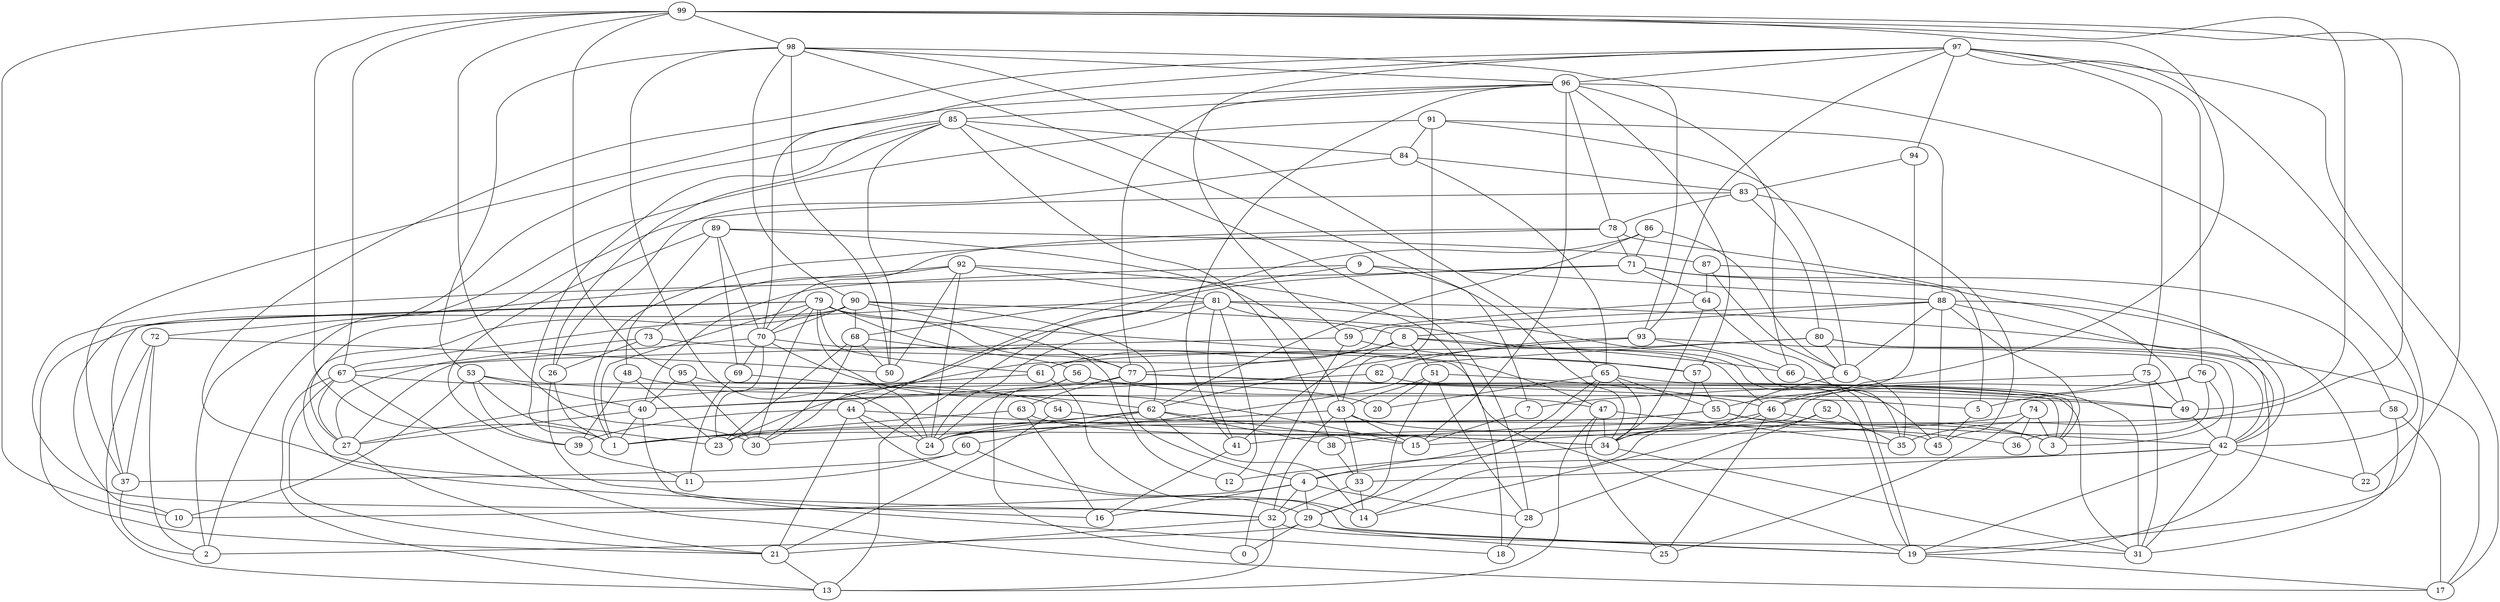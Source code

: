 digraph GG_graph {

subgraph G_graph {
edge [color = black]
"49" -> "42" [dir = none]
"98" -> "24" [dir = none]
"98" -> "50" [dir = none]
"98" -> "53" [dir = none]
"98" -> "93" [dir = none]
"98" -> "65" [dir = none]
"98" -> "96" [dir = none]
"98" -> "7" [dir = none]
"98" -> "90" [dir = none]
"51" -> "28" [dir = none]
"51" -> "29" [dir = none]
"51" -> "46" [dir = none]
"51" -> "43" [dir = none]
"51" -> "20" [dir = none]
"75" -> "7" [dir = none]
"75" -> "46" [dir = none]
"75" -> "49" [dir = none]
"75" -> "31" [dir = none]
"48" -> "23" [dir = none]
"48" -> "20" [dir = none]
"48" -> "39" [dir = none]
"54" -> "21" [dir = none]
"54" -> "45" [dir = none]
"94" -> "46" [dir = none]
"94" -> "83" [dir = none]
"71" -> "32" [dir = none]
"71" -> "42" [dir = none]
"71" -> "64" [dir = none]
"71" -> "58" [dir = none]
"71" -> "13" [dir = none]
"7" -> "15" [dir = none]
"65" -> "29" [dir = none]
"65" -> "55" [dir = none]
"65" -> "34" [dir = none]
"65" -> "20" [dir = none]
"65" -> "4" [dir = none]
"65" -> "3" [dir = none]
"93" -> "82" [dir = none]
"93" -> "42" [dir = none]
"93" -> "62" [dir = none]
"93" -> "66" [dir = none]
"86" -> "6" [dir = none]
"86" -> "71" [dir = none]
"86" -> "44" [dir = none]
"86" -> "62" [dir = none]
"72" -> "37" [dir = none]
"72" -> "13" [dir = none]
"72" -> "50" [dir = none]
"72" -> "2" [dir = none]
"82" -> "40" [dir = none]
"82" -> "31" [dir = none]
"91" -> "88" [dir = none]
"91" -> "43" [dir = none]
"91" -> "2" [dir = none]
"91" -> "6" [dir = none]
"91" -> "84" [dir = none]
"87" -> "64" [dir = none]
"87" -> "49" [dir = none]
"87" -> "6" [dir = none]
"42" -> "33" [dir = none]
"42" -> "22" [dir = none]
"42" -> "4" [dir = none]
"42" -> "19" [dir = none]
"42" -> "31" [dir = none]
"89" -> "48" [dir = none]
"89" -> "87" [dir = none]
"89" -> "70" [dir = none]
"89" -> "39" [dir = none]
"89" -> "43" [dir = none]
"89" -> "69" [dir = none]
"41" -> "16" [dir = none]
"80" -> "61" [dir = none]
"80" -> "42" [dir = none]
"80" -> "19" [dir = none]
"80" -> "24" [dir = none]
"80" -> "6" [dir = none]
"97" -> "94" [dir = none]
"97" -> "93" [dir = none]
"97" -> "19" [dir = none]
"97" -> "11" [dir = none]
"97" -> "59" [dir = none]
"97" -> "75" [dir = none]
"97" -> "17" [dir = none]
"97" -> "70" [dir = none]
"97" -> "96" [dir = none]
"97" -> "76" [dir = none]
"55" -> "42" [dir = none]
"55" -> "23" [dir = none]
"55" -> "36" [dir = none]
"55" -> "24" [dir = none]
"62" -> "15" [dir = none]
"62" -> "60" [dir = none]
"62" -> "14" [dir = none]
"62" -> "1" [dir = none]
"62" -> "24" [dir = none]
"62" -> "38" [dir = none]
"34" -> "31" [dir = none]
"34" -> "12" [dir = none]
"46" -> "3" [dir = none]
"46" -> "14" [dir = none]
"46" -> "25" [dir = none]
"46" -> "41" [dir = none]
"37" -> "2" [dir = none]
"83" -> "27" [dir = none]
"83" -> "45" [dir = none]
"83" -> "78" [dir = none]
"83" -> "80" [dir = none]
"8" -> "66" [dir = none]
"8" -> "51" [dir = none]
"8" -> "77" [dir = none]
"8" -> "41" [dir = none]
"8" -> "46" [dir = none]
"8" -> "61" [dir = none]
"78" -> "71" [dir = none]
"78" -> "70" [dir = none]
"78" -> "5" [dir = none]
"78" -> "1" [dir = none]
"77" -> "63" [dir = none]
"77" -> "5" [dir = none]
"77" -> "4" [dir = none]
"77" -> "49" [dir = none]
"77" -> "40" [dir = none]
"66" -> "45" [dir = none]
"70" -> "15" [dir = none]
"70" -> "69" [dir = none]
"70" -> "67" [dir = none]
"70" -> "19" [dir = none]
"70" -> "23" [dir = none]
"76" -> "5" [dir = none]
"76" -> "3" [dir = none]
"76" -> "15" [dir = none]
"76" -> "36" [dir = none]
"63" -> "34" [dir = none]
"63" -> "1" [dir = none]
"63" -> "16" [dir = none]
"32" -> "31" [dir = none]
"32" -> "21" [dir = none]
"32" -> "13" [dir = none]
"56" -> "31" [dir = none]
"56" -> "47" [dir = none]
"56" -> "24" [dir = none]
"56" -> "0" [dir = none]
"79" -> "1" [dir = none]
"79" -> "30" [dir = none]
"79" -> "12" [dir = none]
"79" -> "77" [dir = none]
"79" -> "61" [dir = none]
"79" -> "24" [dir = none]
"79" -> "37" [dir = none]
"79" -> "70" [dir = none]
"79" -> "10" [dir = none]
"79" -> "47" [dir = none]
"29" -> "0" [dir = none]
"29" -> "25" [dir = none]
"29" -> "2" [dir = none]
"29" -> "19" [dir = none]
"99" -> "55" [dir = none]
"99" -> "35" [dir = none]
"99" -> "67" [dir = none]
"99" -> "22" [dir = none]
"99" -> "30" [dir = none]
"99" -> "95" [dir = none]
"99" -> "1" [dir = none]
"99" -> "98" [dir = none]
"99" -> "49" [dir = none]
"99" -> "10" [dir = none]
"40" -> "1" [dir = none]
"40" -> "18" [dir = none]
"40" -> "27" [dir = none]
"43" -> "30" [dir = none]
"43" -> "32" [dir = none]
"43" -> "33" [dir = none]
"43" -> "3" [dir = none]
"43" -> "15" [dir = none]
"47" -> "13" [dir = none]
"47" -> "34" [dir = none]
"47" -> "25" [dir = none]
"47" -> "35" [dir = none]
"96" -> "41" [dir = none]
"96" -> "85" [dir = none]
"96" -> "15" [dir = none]
"96" -> "77" [dir = none]
"96" -> "42" [dir = none]
"96" -> "66" [dir = none]
"96" -> "37" [dir = none]
"96" -> "78" [dir = none]
"96" -> "57" [dir = none]
"39" -> "11" [dir = none]
"90" -> "19" [dir = none]
"90" -> "32" [dir = none]
"90" -> "21" [dir = none]
"90" -> "62" [dir = none]
"90" -> "70" [dir = none]
"90" -> "77" [dir = none]
"90" -> "68" [dir = none]
"33" -> "14" [dir = none]
"33" -> "32" [dir = none]
"6" -> "35" [dir = none]
"6" -> "34" [dir = none]
"57" -> "34" [dir = none]
"57" -> "55" [dir = none]
"84" -> "65" [dir = none]
"84" -> "26" [dir = none]
"84" -> "83" [dir = none]
"58" -> "31" [dir = none]
"58" -> "17" [dir = none]
"58" -> "38" [dir = none]
"64" -> "35" [dir = none]
"64" -> "59" [dir = none]
"64" -> "34" [dir = none]
"44" -> "29" [dir = none]
"44" -> "39" [dir = none]
"44" -> "34" [dir = none]
"44" -> "24" [dir = none]
"44" -> "21" [dir = none]
"27" -> "21" [dir = none]
"61" -> "27" [dir = none]
"61" -> "14" [dir = none]
"38" -> "33" [dir = none]
"53" -> "10" [dir = none]
"53" -> "49" [dir = none]
"53" -> "23" [dir = none]
"53" -> "40" [dir = none]
"53" -> "39" [dir = none]
"5" -> "45" [dir = none]
"9" -> "68" [dir = none]
"9" -> "88" [dir = none]
"9" -> "34" [dir = none]
"9" -> "40" [dir = none]
"88" -> "23" [dir = none]
"88" -> "22" [dir = none]
"88" -> "42" [dir = none]
"88" -> "3" [dir = none]
"88" -> "6" [dir = none]
"88" -> "45" [dir = none]
"88" -> "8" [dir = none]
"68" -> "56" [dir = none]
"68" -> "50" [dir = none]
"68" -> "23" [dir = none]
"68" -> "30" [dir = none]
"85" -> "26" [dir = none]
"85" -> "2" [dir = none]
"85" -> "1" [dir = none]
"85" -> "38" [dir = none]
"85" -> "50" [dir = none]
"85" -> "28" [dir = none]
"85" -> "84" [dir = none]
"67" -> "21" [dir = none]
"67" -> "54" [dir = none]
"67" -> "13" [dir = none]
"67" -> "27" [dir = none]
"67" -> "17" [dir = none]
"59" -> "27" [dir = none]
"59" -> "57" [dir = none]
"59" -> "0" [dir = none]
"28" -> "18" [dir = none]
"52" -> "14" [dir = none]
"52" -> "35" [dir = none]
"52" -> "28" [dir = none]
"4" -> "32" [dir = none]
"4" -> "28" [dir = none]
"4" -> "10" [dir = none]
"4" -> "29" [dir = none]
"4" -> "16" [dir = none]
"74" -> "36" [dir = none]
"74" -> "25" [dir = none]
"74" -> "1" [dir = none]
"74" -> "3" [dir = none]
"73" -> "57" [dir = none]
"73" -> "27" [dir = none]
"73" -> "26" [dir = none]
"92" -> "72" [dir = none]
"92" -> "50" [dir = none]
"92" -> "18" [dir = none]
"92" -> "81" [dir = none]
"92" -> "73" [dir = none]
"92" -> "24" [dir = none]
"60" -> "19" [dir = none]
"60" -> "37" [dir = none]
"60" -> "11" [dir = none]
"69" -> "11" [dir = none]
"69" -> "62" [dir = none]
"95" -> "40" [dir = none]
"95" -> "30" [dir = none]
"95" -> "3" [dir = none]
"81" -> "17" [dir = none]
"81" -> "12" [dir = none]
"81" -> "8" [dir = none]
"81" -> "41" [dir = none]
"81" -> "30" [dir = none]
"81" -> "24" [dir = none]
"81" -> "67" [dir = none]
"81" -> "19" [dir = none]
"19" -> "17" [dir = none]
"21" -> "13" [dir = none]
"26" -> "16" [dir = none]
"26" -> "1" [dir = none]
}

}

